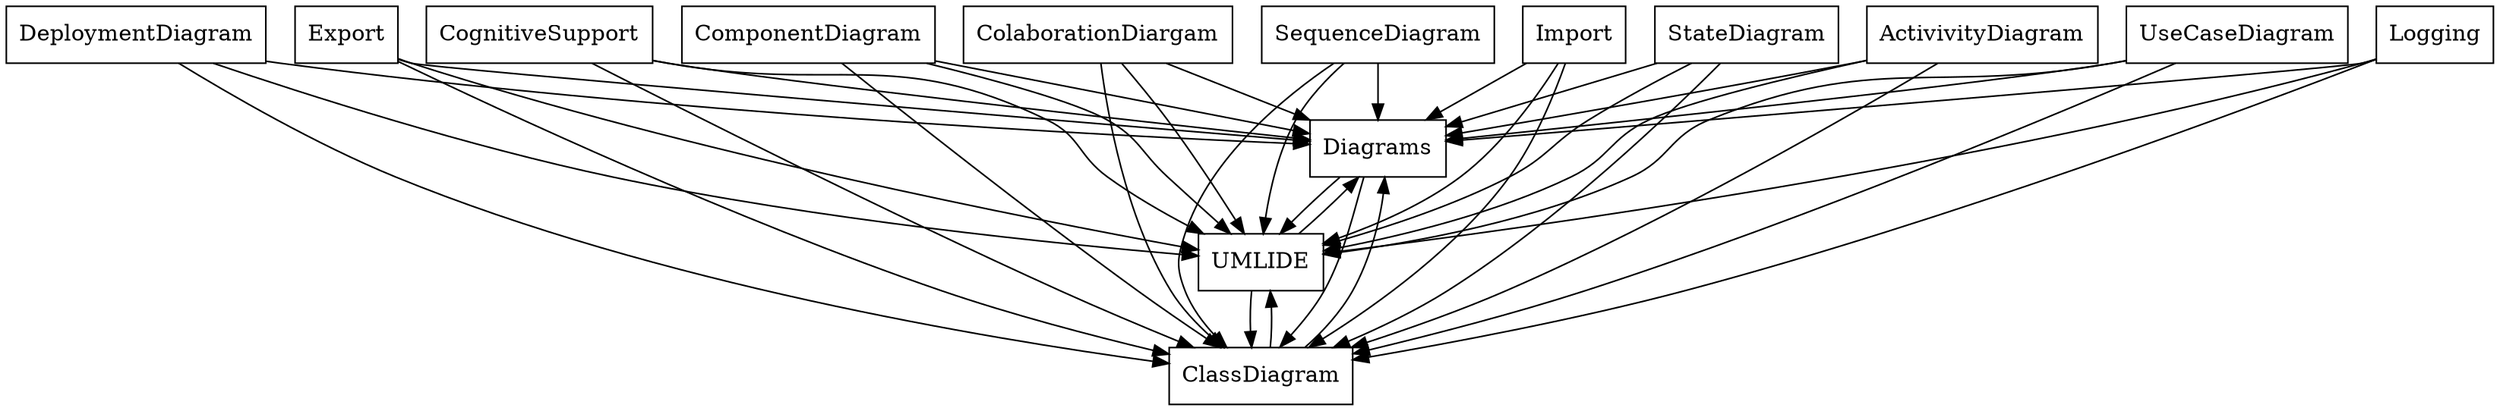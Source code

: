digraph{
graph [rankdir=TB];
node [shape=box];
edge [arrowhead=normal];
0[label="ComponentDiagram",]
1[label="ColaborationDiargam",]
2[label="Import",]
3[label="SequenceDiagram",]
4[label="Diagrams",]
5[label="DeploymentDiagram",]
6[label="Export",]
7[label="Logging",]
8[label="StateDiagram",]
9[label="ActivivityDiagram",]
10[label="UMLIDE",]
11[label="ClassDiagram",]
12[label="UseCaseDiagram",]
13[label="CognitiveSupport",]
0->4[label="",]
0->10[label="",]
0->11[label="",]
1->4[label="",]
1->10[label="",]
1->11[label="",]
2->4[label="",]
2->10[label="",]
2->11[label="",]
3->4[label="",]
3->10[label="",]
3->11[label="",]
4->10[label="",]
4->11[label="",]
5->4[label="",]
5->10[label="",]
5->11[label="",]
6->4[label="",]
6->10[label="",]
6->11[label="",]
7->4[label="",]
7->10[label="",]
7->11[label="",]
8->4[label="",]
8->10[label="",]
8->11[label="",]
9->4[label="",]
9->10[label="",]
9->11[label="",]
10->4[label="",]
10->11[label="",]
11->4[label="",]
11->10[label="",]
12->4[label="",]
12->10[label="",]
12->11[label="",]
13->4[label="",]
13->10[label="",]
13->11[label="",]
}

